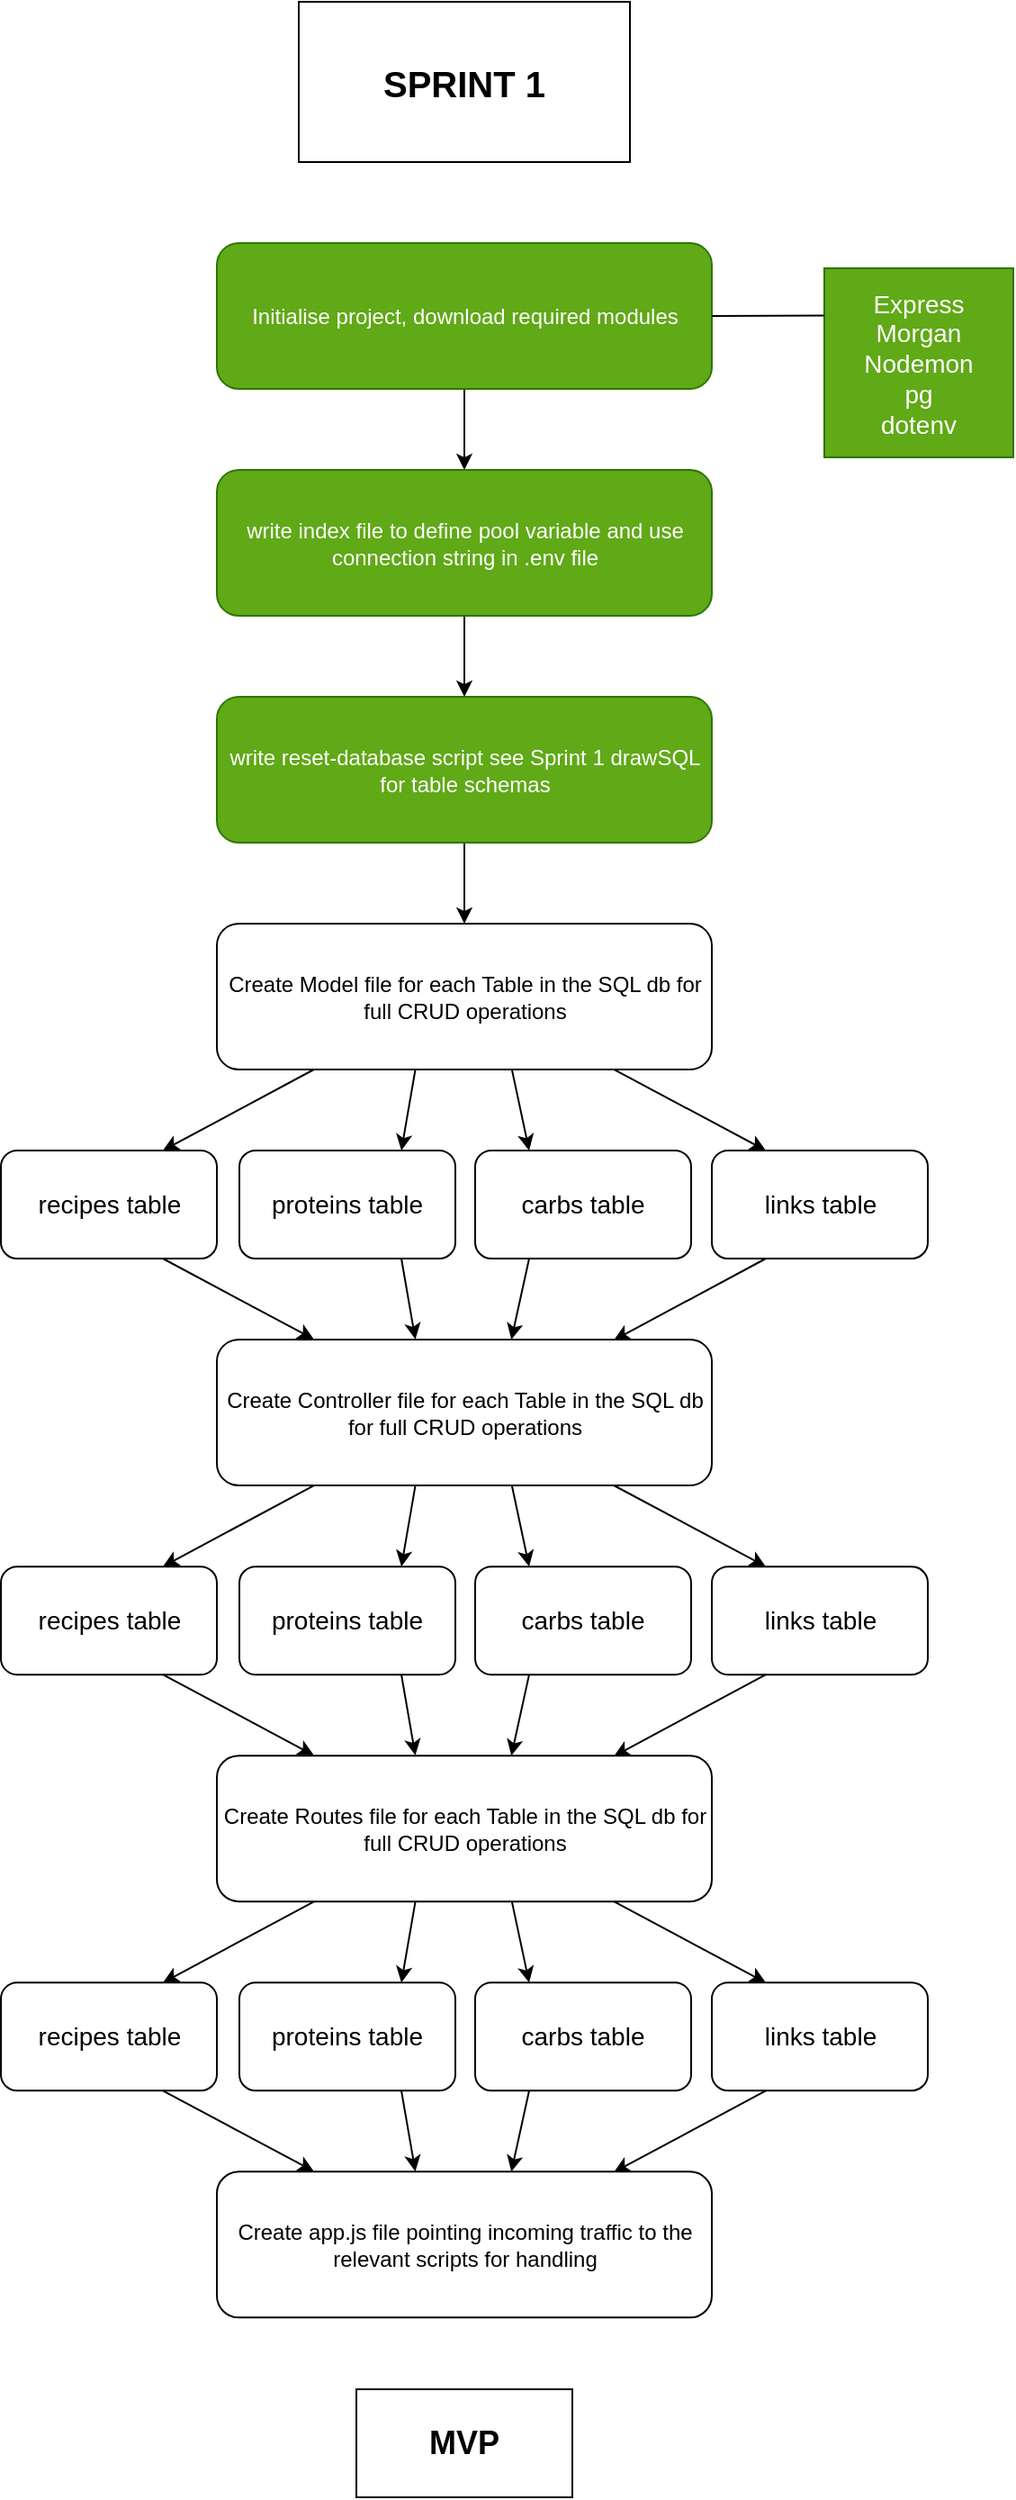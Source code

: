 <mxfile>
    <diagram id="Iqp9NQM40ZFqhQnwkFbd" name="Page-1">
        <mxGraphModel dx="1311" dy="1211" grid="0" gridSize="10" guides="1" tooltips="1" connect="1" arrows="1" fold="1" page="0" pageScale="1" pageWidth="850" pageHeight="1100" math="0" shadow="0">
            <root>
                <mxCell id="0"/>
                <mxCell id="1" parent="0"/>
                <mxCell id="10" value="" style="edgeStyle=none;html=1;fontSize=14;" edge="1" parent="1" source="2" target="7">
                    <mxGeometry relative="1" as="geometry"/>
                </mxCell>
                <mxCell id="2" value="Initialise project, download required modules" style="rounded=1;whiteSpace=wrap;html=1;fillColor=#60a917;fontColor=#ffffff;strokeColor=#2D7600;" vertex="1" parent="1">
                    <mxGeometry x="-134.5" y="196" width="275" height="81" as="geometry"/>
                </mxCell>
                <mxCell id="3" value="SPRINT 1" style="rounded=0;whiteSpace=wrap;html=1;fontStyle=1;fontSize=20;" vertex="1" parent="1">
                    <mxGeometry x="-89" y="62" width="184" height="89" as="geometry"/>
                </mxCell>
                <mxCell id="4" value="Express&lt;br style=&quot;font-size: 14px;&quot;&gt;Morgan&lt;br style=&quot;font-size: 14px;&quot;&gt;Nodemon&lt;br style=&quot;font-size: 14px;&quot;&gt;pg&lt;br style=&quot;font-size: 14px;&quot;&gt;dotenv" style="whiteSpace=wrap;html=1;aspect=fixed;fontSize=14;fillColor=#60a917;fontColor=#ffffff;strokeColor=#2D7600;" vertex="1" parent="1">
                    <mxGeometry x="203" y="210" width="105" height="105" as="geometry"/>
                </mxCell>
                <mxCell id="11" value="" style="edgeStyle=none;html=1;fontSize=14;" edge="1" parent="1" source="7" target="8">
                    <mxGeometry relative="1" as="geometry"/>
                </mxCell>
                <mxCell id="7" value="write index file to define pool variable and use connection string in .env file" style="rounded=1;whiteSpace=wrap;html=1;fillColor=#60a917;fontColor=#ffffff;strokeColor=#2D7600;" vertex="1" parent="1">
                    <mxGeometry x="-134.5" y="322" width="275" height="81" as="geometry"/>
                </mxCell>
                <mxCell id="13" value="" style="edgeStyle=none;html=1;fontSize=14;" edge="1" parent="1" source="8" target="12">
                    <mxGeometry relative="1" as="geometry"/>
                </mxCell>
                <mxCell id="8" value="write reset-database script see Sprint 1 drawSQL for table schemas" style="rounded=1;whiteSpace=wrap;html=1;fillColor=#60a917;fontColor=#ffffff;strokeColor=#2D7600;" vertex="1" parent="1">
                    <mxGeometry x="-134.5" y="448" width="275" height="81" as="geometry"/>
                </mxCell>
                <mxCell id="9" value="" style="endArrow=none;html=1;fontSize=14;exitX=1;exitY=0.5;exitDx=0;exitDy=0;entryX=0;entryY=0.25;entryDx=0;entryDy=0;" edge="1" parent="1" source="2" target="4">
                    <mxGeometry width="50" height="50" relative="1" as="geometry">
                        <mxPoint x="97" y="495" as="sourcePoint"/>
                        <mxPoint x="147" y="445" as="targetPoint"/>
                    </mxGeometry>
                </mxCell>
                <mxCell id="12" value="Create Model file for each Table in the SQL db for full CRUD operations" style="rounded=1;whiteSpace=wrap;html=1;" vertex="1" parent="1">
                    <mxGeometry x="-134.5" y="574" width="275" height="81" as="geometry"/>
                </mxCell>
                <mxCell id="14" value="recipes table" style="rounded=1;whiteSpace=wrap;html=1;fontSize=14;" vertex="1" parent="1">
                    <mxGeometry x="-254.5" y="700" width="120" height="60" as="geometry"/>
                </mxCell>
                <mxCell id="15" value="proteins table" style="rounded=1;whiteSpace=wrap;html=1;fontSize=14;" vertex="1" parent="1">
                    <mxGeometry x="-122" y="700" width="120" height="60" as="geometry"/>
                </mxCell>
                <mxCell id="16" value="carbs table" style="rounded=1;whiteSpace=wrap;html=1;fontSize=14;" vertex="1" parent="1">
                    <mxGeometry x="9" y="700" width="120" height="60" as="geometry"/>
                </mxCell>
                <mxCell id="17" value="links table" style="rounded=1;whiteSpace=wrap;html=1;fontSize=14;" vertex="1" parent="1">
                    <mxGeometry x="140.5" y="700" width="120" height="60" as="geometry"/>
                </mxCell>
                <mxCell id="21" value="" style="endArrow=classic;html=1;fontSize=14;entryX=0.75;entryY=0;entryDx=0;entryDy=0;exitX=0.401;exitY=1;exitDx=0;exitDy=0;exitPerimeter=0;" edge="1" parent="1" source="12" target="15">
                    <mxGeometry width="50" height="50" relative="1" as="geometry">
                        <mxPoint x="-39" y="677" as="sourcePoint"/>
                        <mxPoint x="-62" y="684" as="targetPoint"/>
                    </mxGeometry>
                </mxCell>
                <mxCell id="22" value="" style="endArrow=classic;html=1;fontSize=14;exitX=0.596;exitY=0.999;exitDx=0;exitDy=0;exitPerimeter=0;entryX=0.25;entryY=0;entryDx=0;entryDy=0;" edge="1" parent="1" source="12" target="16">
                    <mxGeometry width="50" height="50" relative="1" as="geometry">
                        <mxPoint x="-60" y="675" as="sourcePoint"/>
                        <mxPoint x="-10" y="625" as="targetPoint"/>
                    </mxGeometry>
                </mxCell>
                <mxCell id="23" value="" style="endArrow=classic;html=1;fontSize=14;exitX=0.196;exitY=1;exitDx=0;exitDy=0;entryX=0.75;entryY=0;entryDx=0;entryDy=0;exitPerimeter=0;" edge="1" parent="1" source="12" target="14">
                    <mxGeometry width="50" height="50" relative="1" as="geometry">
                        <mxPoint x="-60" y="675" as="sourcePoint"/>
                        <mxPoint x="-10" y="625" as="targetPoint"/>
                    </mxGeometry>
                </mxCell>
                <mxCell id="24" value="" style="endArrow=classic;html=1;fontSize=14;exitX=0.802;exitY=0.999;exitDx=0;exitDy=0;exitPerimeter=0;entryX=0.25;entryY=0;entryDx=0;entryDy=0;" edge="1" parent="1" source="12" target="17">
                    <mxGeometry width="50" height="50" relative="1" as="geometry">
                        <mxPoint x="-60" y="675" as="sourcePoint"/>
                        <mxPoint x="-10" y="625" as="targetPoint"/>
                    </mxGeometry>
                </mxCell>
                <mxCell id="25" value="Create Controller file for each Table in the SQL db for full CRUD operations" style="rounded=1;whiteSpace=wrap;html=1;" vertex="1" parent="1">
                    <mxGeometry x="-134.5" y="805" width="275" height="81" as="geometry"/>
                </mxCell>
                <mxCell id="30" value="" style="endArrow=classic;html=1;fontSize=14;exitX=0.75;exitY=1;exitDx=0;exitDy=0;entryX=0.196;entryY=-0.002;entryDx=0;entryDy=0;entryPerimeter=0;" edge="1" parent="1" source="14" target="25">
                    <mxGeometry width="50" height="50" relative="1" as="geometry">
                        <mxPoint x="-43" y="870" as="sourcePoint"/>
                        <mxPoint x="7" y="820" as="targetPoint"/>
                    </mxGeometry>
                </mxCell>
                <mxCell id="31" value="" style="endArrow=classic;html=1;fontSize=14;exitX=0.75;exitY=1;exitDx=0;exitDy=0;entryX=0.401;entryY=-0.002;entryDx=0;entryDy=0;entryPerimeter=0;" edge="1" parent="1" source="15" target="25">
                    <mxGeometry width="50" height="50" relative="1" as="geometry">
                        <mxPoint x="-43" y="870" as="sourcePoint"/>
                        <mxPoint x="7" y="820" as="targetPoint"/>
                    </mxGeometry>
                </mxCell>
                <mxCell id="32" value="" style="endArrow=classic;html=1;fontSize=14;exitX=0.25;exitY=1;exitDx=0;exitDy=0;entryX=0.595;entryY=0;entryDx=0;entryDy=0;entryPerimeter=0;" edge="1" parent="1" source="16" target="25">
                    <mxGeometry width="50" height="50" relative="1" as="geometry">
                        <mxPoint x="-43" y="870" as="sourcePoint"/>
                        <mxPoint x="30" y="805" as="targetPoint"/>
                    </mxGeometry>
                </mxCell>
                <mxCell id="33" value="" style="endArrow=classic;html=1;fontSize=14;exitX=0.25;exitY=1;exitDx=0;exitDy=0;entryX=0.802;entryY=0.004;entryDx=0;entryDy=0;entryPerimeter=0;" edge="1" parent="1" source="17" target="25">
                    <mxGeometry width="50" height="50" relative="1" as="geometry">
                        <mxPoint x="43" y="866" as="sourcePoint"/>
                        <mxPoint x="93" y="816" as="targetPoint"/>
                    </mxGeometry>
                </mxCell>
                <mxCell id="34" value="recipes table" style="rounded=1;whiteSpace=wrap;html=1;fontSize=14;" vertex="1" parent="1">
                    <mxGeometry x="-254.5" y="931.08" width="120" height="60" as="geometry"/>
                </mxCell>
                <mxCell id="35" value="proteins table" style="rounded=1;whiteSpace=wrap;html=1;fontSize=14;" vertex="1" parent="1">
                    <mxGeometry x="-122" y="931.08" width="120" height="60" as="geometry"/>
                </mxCell>
                <mxCell id="36" value="carbs table" style="rounded=1;whiteSpace=wrap;html=1;fontSize=14;" vertex="1" parent="1">
                    <mxGeometry x="9" y="931.08" width="120" height="60" as="geometry"/>
                </mxCell>
                <mxCell id="37" value="links table" style="rounded=1;whiteSpace=wrap;html=1;fontSize=14;" vertex="1" parent="1">
                    <mxGeometry x="140.5" y="931.08" width="120" height="60" as="geometry"/>
                </mxCell>
                <mxCell id="38" value="" style="endArrow=classic;html=1;fontSize=14;entryX=0.75;entryY=0;entryDx=0;entryDy=0;exitX=0.401;exitY=1;exitDx=0;exitDy=0;exitPerimeter=0;" edge="1" parent="1" target="35">
                    <mxGeometry width="50" height="50" relative="1" as="geometry">
                        <mxPoint x="-24.225" y="886.08" as="sourcePoint"/>
                        <mxPoint x="-62" y="915.08" as="targetPoint"/>
                    </mxGeometry>
                </mxCell>
                <mxCell id="39" value="" style="endArrow=classic;html=1;fontSize=14;exitX=0.596;exitY=0.999;exitDx=0;exitDy=0;exitPerimeter=0;entryX=0.25;entryY=0;entryDx=0;entryDy=0;" edge="1" parent="1" target="36">
                    <mxGeometry width="50" height="50" relative="1" as="geometry">
                        <mxPoint x="29.4" y="885.999" as="sourcePoint"/>
                        <mxPoint x="-10" y="856.08" as="targetPoint"/>
                    </mxGeometry>
                </mxCell>
                <mxCell id="40" value="" style="endArrow=classic;html=1;fontSize=14;exitX=0.196;exitY=1;exitDx=0;exitDy=0;entryX=0.75;entryY=0;entryDx=0;entryDy=0;exitPerimeter=0;" edge="1" parent="1" target="34">
                    <mxGeometry width="50" height="50" relative="1" as="geometry">
                        <mxPoint x="-80.6" y="886.08" as="sourcePoint"/>
                        <mxPoint x="-10" y="856.08" as="targetPoint"/>
                    </mxGeometry>
                </mxCell>
                <mxCell id="41" value="" style="endArrow=classic;html=1;fontSize=14;exitX=0.802;exitY=0.999;exitDx=0;exitDy=0;exitPerimeter=0;entryX=0.25;entryY=0;entryDx=0;entryDy=0;" edge="1" parent="1" target="37">
                    <mxGeometry width="50" height="50" relative="1" as="geometry">
                        <mxPoint x="86.05" y="885.999" as="sourcePoint"/>
                        <mxPoint x="-10" y="856.08" as="targetPoint"/>
                    </mxGeometry>
                </mxCell>
                <mxCell id="42" value="Create Routes file for each Table in the SQL db for full CRUD operations" style="rounded=1;whiteSpace=wrap;html=1;" vertex="1" parent="1">
                    <mxGeometry x="-134.5" y="1036.08" width="275" height="81" as="geometry"/>
                </mxCell>
                <mxCell id="43" value="" style="endArrow=classic;html=1;fontSize=14;exitX=0.75;exitY=1;exitDx=0;exitDy=0;entryX=0.196;entryY=-0.002;entryDx=0;entryDy=0;entryPerimeter=0;" edge="1" parent="1" target="42">
                    <mxGeometry width="50" height="50" relative="1" as="geometry">
                        <mxPoint x="-164.5" y="991.08" as="sourcePoint"/>
                        <mxPoint x="7" y="1051.08" as="targetPoint"/>
                    </mxGeometry>
                </mxCell>
                <mxCell id="44" value="" style="endArrow=classic;html=1;fontSize=14;exitX=0.75;exitY=1;exitDx=0;exitDy=0;entryX=0.401;entryY=-0.002;entryDx=0;entryDy=0;entryPerimeter=0;" edge="1" parent="1" target="42">
                    <mxGeometry width="50" height="50" relative="1" as="geometry">
                        <mxPoint x="-32" y="991.08" as="sourcePoint"/>
                        <mxPoint x="7" y="1051.08" as="targetPoint"/>
                    </mxGeometry>
                </mxCell>
                <mxCell id="45" value="" style="endArrow=classic;html=1;fontSize=14;exitX=0.25;exitY=1;exitDx=0;exitDy=0;entryX=0.595;entryY=0;entryDx=0;entryDy=0;entryPerimeter=0;" edge="1" parent="1" target="42">
                    <mxGeometry width="50" height="50" relative="1" as="geometry">
                        <mxPoint x="39" y="991.08" as="sourcePoint"/>
                        <mxPoint x="30" y="1036.08" as="targetPoint"/>
                    </mxGeometry>
                </mxCell>
                <mxCell id="46" value="" style="endArrow=classic;html=1;fontSize=14;exitX=0.25;exitY=1;exitDx=0;exitDy=0;entryX=0.802;entryY=0.004;entryDx=0;entryDy=0;entryPerimeter=0;" edge="1" parent="1" target="42">
                    <mxGeometry width="50" height="50" relative="1" as="geometry">
                        <mxPoint x="170.5" y="991.08" as="sourcePoint"/>
                        <mxPoint x="93" y="1047.08" as="targetPoint"/>
                    </mxGeometry>
                </mxCell>
                <mxCell id="47" value="recipes table" style="rounded=1;whiteSpace=wrap;html=1;fontSize=14;" vertex="1" parent="1">
                    <mxGeometry x="-254.5" y="1162.16" width="120" height="60" as="geometry"/>
                </mxCell>
                <mxCell id="48" value="proteins table" style="rounded=1;whiteSpace=wrap;html=1;fontSize=14;" vertex="1" parent="1">
                    <mxGeometry x="-122" y="1162.16" width="120" height="60" as="geometry"/>
                </mxCell>
                <mxCell id="49" value="carbs table" style="rounded=1;whiteSpace=wrap;html=1;fontSize=14;" vertex="1" parent="1">
                    <mxGeometry x="9" y="1162.16" width="120" height="60" as="geometry"/>
                </mxCell>
                <mxCell id="50" value="links table" style="rounded=1;whiteSpace=wrap;html=1;fontSize=14;" vertex="1" parent="1">
                    <mxGeometry x="140.5" y="1162.16" width="120" height="60" as="geometry"/>
                </mxCell>
                <mxCell id="51" value="" style="endArrow=classic;html=1;fontSize=14;entryX=0.75;entryY=0;entryDx=0;entryDy=0;exitX=0.401;exitY=1;exitDx=0;exitDy=0;exitPerimeter=0;" edge="1" parent="1" target="48">
                    <mxGeometry width="50" height="50" relative="1" as="geometry">
                        <mxPoint x="-24.225" y="1117.16" as="sourcePoint"/>
                        <mxPoint x="-62" y="1146.16" as="targetPoint"/>
                    </mxGeometry>
                </mxCell>
                <mxCell id="52" value="" style="endArrow=classic;html=1;fontSize=14;exitX=0.596;exitY=0.999;exitDx=0;exitDy=0;exitPerimeter=0;entryX=0.25;entryY=0;entryDx=0;entryDy=0;" edge="1" parent="1" target="49">
                    <mxGeometry width="50" height="50" relative="1" as="geometry">
                        <mxPoint x="29.4" y="1117.079" as="sourcePoint"/>
                        <mxPoint x="-10" y="1087.16" as="targetPoint"/>
                    </mxGeometry>
                </mxCell>
                <mxCell id="53" value="" style="endArrow=classic;html=1;fontSize=14;exitX=0.196;exitY=1;exitDx=0;exitDy=0;entryX=0.75;entryY=0;entryDx=0;entryDy=0;exitPerimeter=0;" edge="1" parent="1" target="47">
                    <mxGeometry width="50" height="50" relative="1" as="geometry">
                        <mxPoint x="-80.6" y="1117.16" as="sourcePoint"/>
                        <mxPoint x="-10" y="1087.16" as="targetPoint"/>
                    </mxGeometry>
                </mxCell>
                <mxCell id="54" value="" style="endArrow=classic;html=1;fontSize=14;exitX=0.802;exitY=0.999;exitDx=0;exitDy=0;exitPerimeter=0;entryX=0.25;entryY=0;entryDx=0;entryDy=0;" edge="1" parent="1" target="50">
                    <mxGeometry width="50" height="50" relative="1" as="geometry">
                        <mxPoint x="86.05" y="1117.079" as="sourcePoint"/>
                        <mxPoint x="-10" y="1087.16" as="targetPoint"/>
                    </mxGeometry>
                </mxCell>
                <mxCell id="55" value="Create app.js file pointing incoming traffic to the relevant scripts for handling" style="rounded=1;whiteSpace=wrap;html=1;" vertex="1" parent="1">
                    <mxGeometry x="-134.5" y="1267.16" width="275" height="81" as="geometry"/>
                </mxCell>
                <mxCell id="56" value="" style="endArrow=classic;html=1;fontSize=14;exitX=0.75;exitY=1;exitDx=0;exitDy=0;entryX=0.196;entryY=-0.002;entryDx=0;entryDy=0;entryPerimeter=0;" edge="1" parent="1" target="55">
                    <mxGeometry width="50" height="50" relative="1" as="geometry">
                        <mxPoint x="-164.5" y="1222.16" as="sourcePoint"/>
                        <mxPoint x="7" y="1282.16" as="targetPoint"/>
                    </mxGeometry>
                </mxCell>
                <mxCell id="57" value="" style="endArrow=classic;html=1;fontSize=14;exitX=0.75;exitY=1;exitDx=0;exitDy=0;entryX=0.401;entryY=-0.002;entryDx=0;entryDy=0;entryPerimeter=0;" edge="1" parent="1" target="55">
                    <mxGeometry width="50" height="50" relative="1" as="geometry">
                        <mxPoint x="-32" y="1222.16" as="sourcePoint"/>
                        <mxPoint x="7" y="1282.16" as="targetPoint"/>
                    </mxGeometry>
                </mxCell>
                <mxCell id="58" value="" style="endArrow=classic;html=1;fontSize=14;exitX=0.25;exitY=1;exitDx=0;exitDy=0;entryX=0.595;entryY=0;entryDx=0;entryDy=0;entryPerimeter=0;" edge="1" parent="1" target="55">
                    <mxGeometry width="50" height="50" relative="1" as="geometry">
                        <mxPoint x="39" y="1222.16" as="sourcePoint"/>
                        <mxPoint x="30" y="1267.16" as="targetPoint"/>
                    </mxGeometry>
                </mxCell>
                <mxCell id="59" value="" style="endArrow=classic;html=1;fontSize=14;exitX=0.25;exitY=1;exitDx=0;exitDy=0;entryX=0.802;entryY=0.004;entryDx=0;entryDy=0;entryPerimeter=0;" edge="1" parent="1" target="55">
                    <mxGeometry width="50" height="50" relative="1" as="geometry">
                        <mxPoint x="170.5" y="1222.16" as="sourcePoint"/>
                        <mxPoint x="93" y="1278.16" as="targetPoint"/>
                    </mxGeometry>
                </mxCell>
                <mxCell id="61" value="MVP" style="rounded=0;whiteSpace=wrap;html=1;fontSize=18;fontStyle=1" vertex="1" parent="1">
                    <mxGeometry x="-57" y="1388" width="120" height="60" as="geometry"/>
                </mxCell>
            </root>
        </mxGraphModel>
    </diagram>
</mxfile>